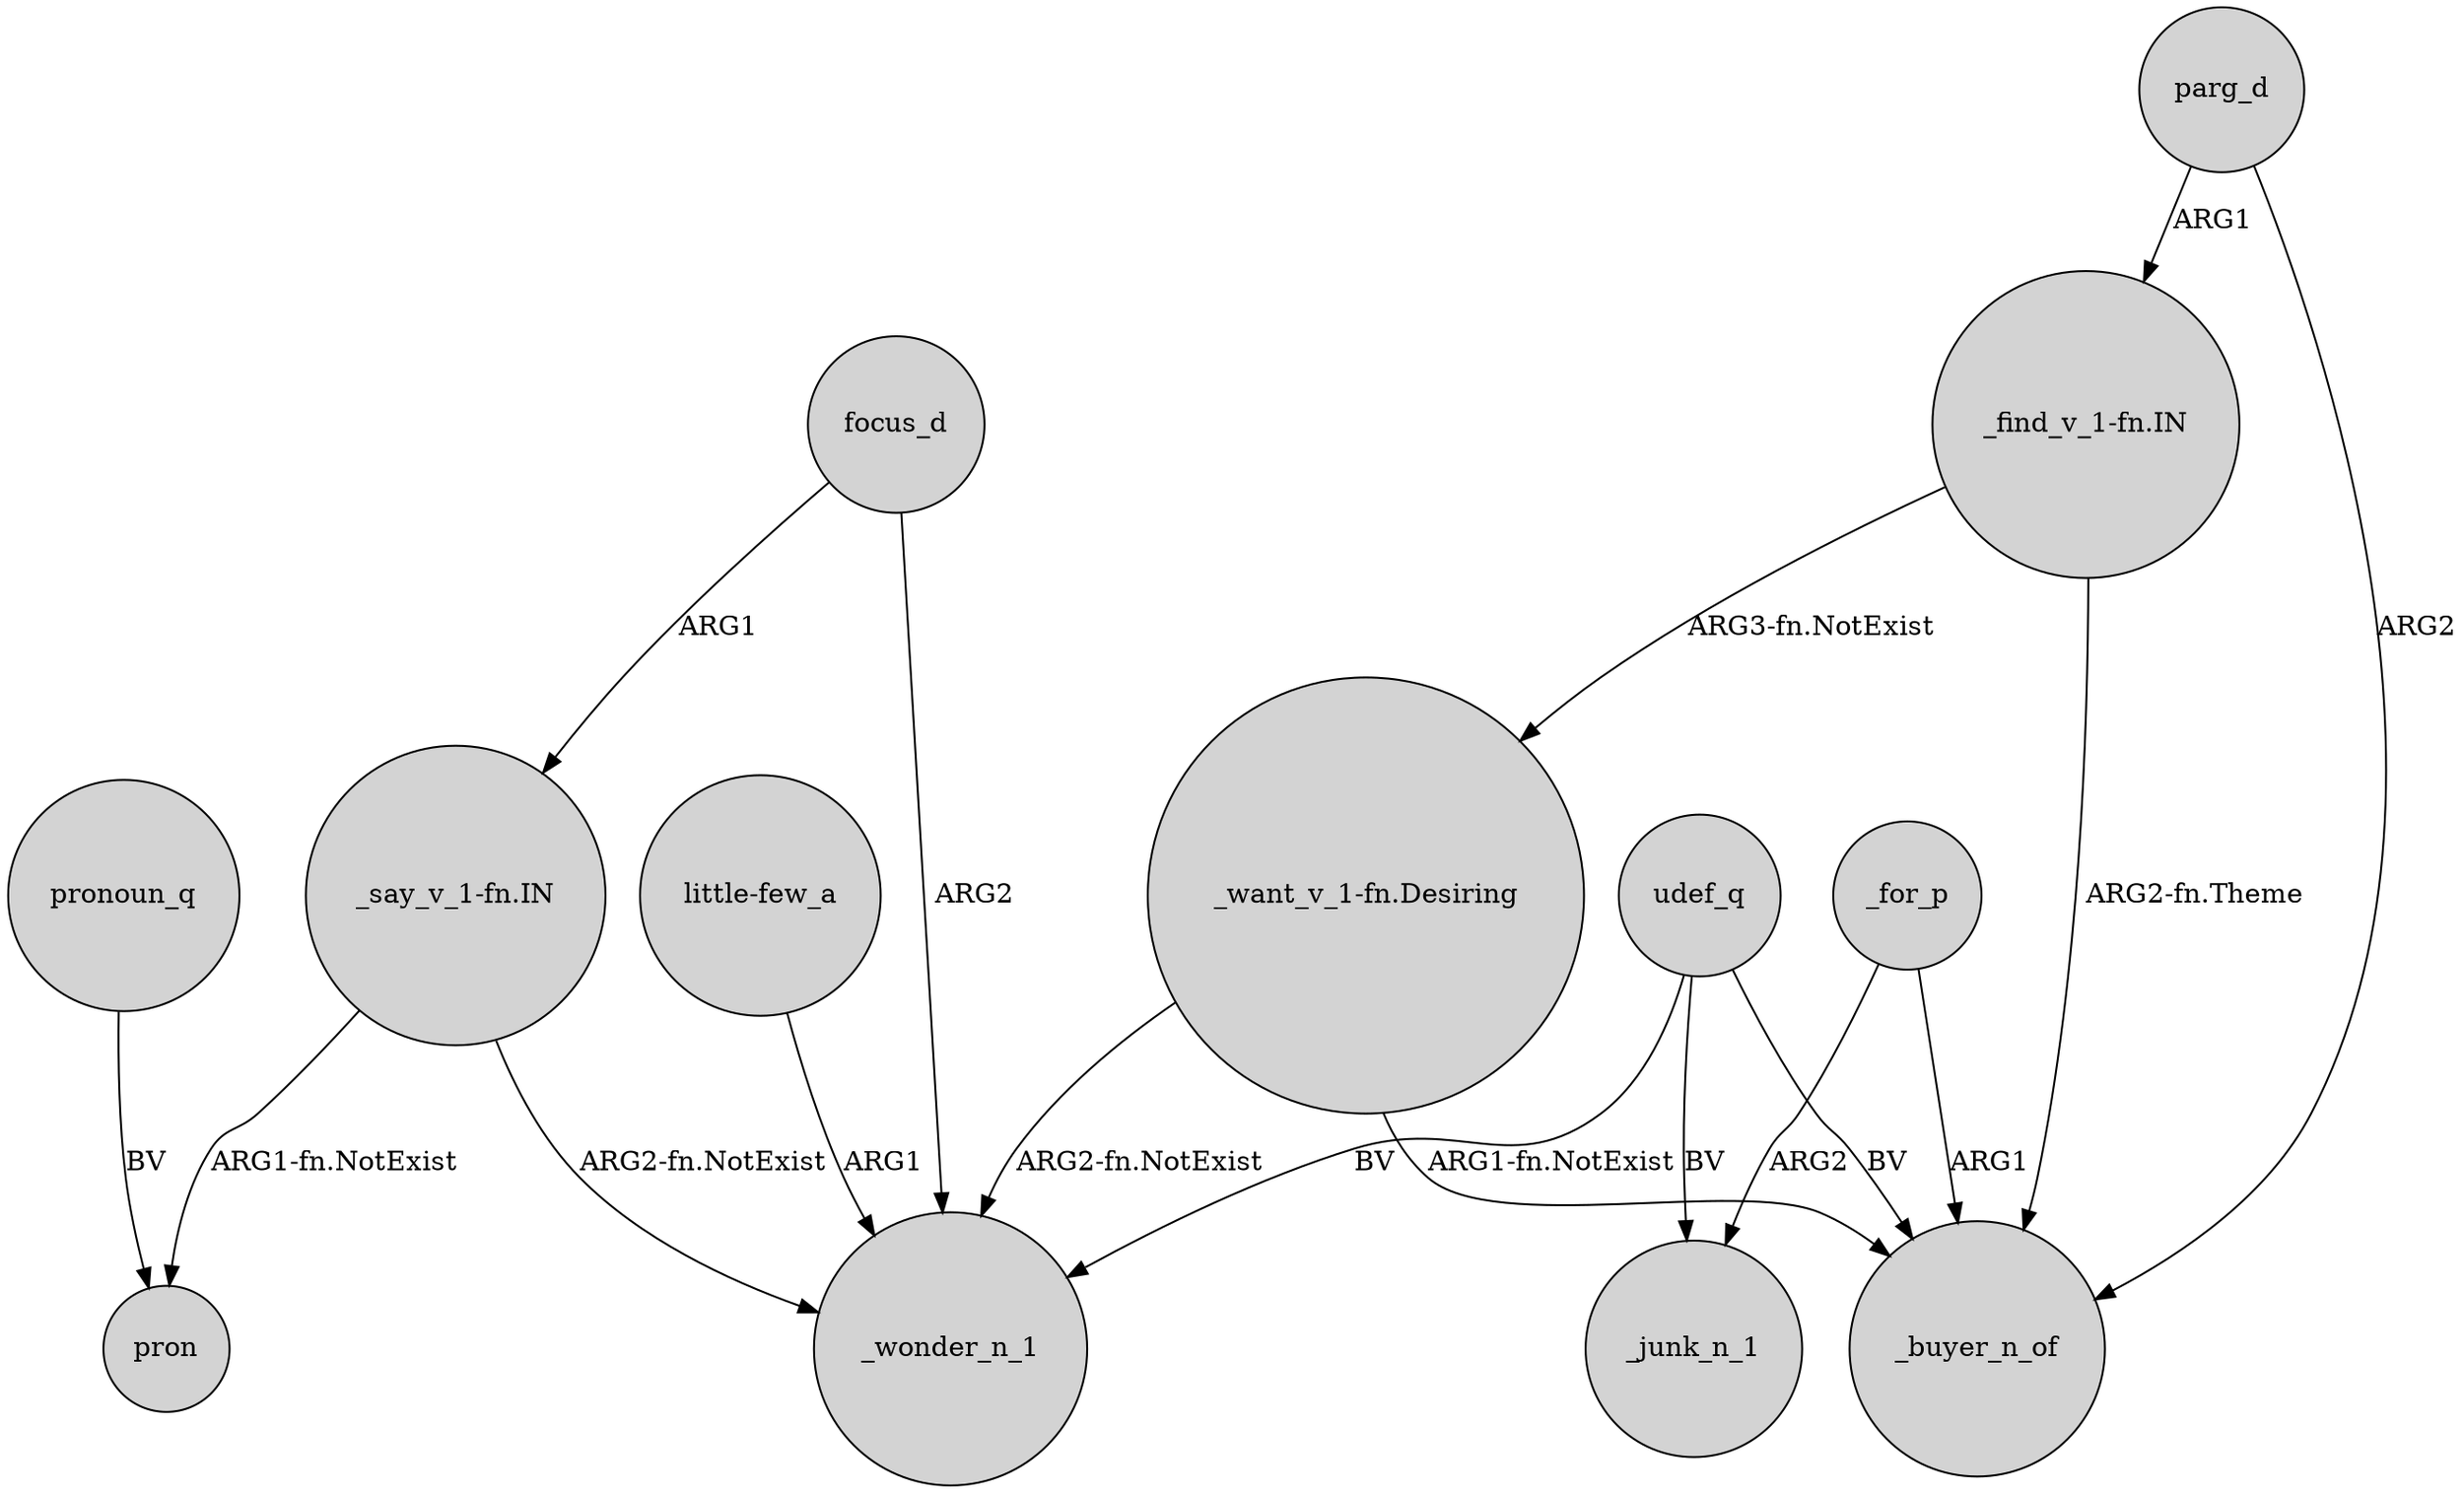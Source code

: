 digraph {
	node [shape=circle style=filled]
	"_want_v_1-fn.Desiring" -> _wonder_n_1 [label="ARG2-fn.NotExist"]
	focus_d -> _wonder_n_1 [label=ARG2]
	"_find_v_1-fn.IN" -> _buyer_n_of [label="ARG2-fn.Theme"]
	focus_d -> "_say_v_1-fn.IN" [label=ARG1]
	_for_p -> _junk_n_1 [label=ARG2]
	"_want_v_1-fn.Desiring" -> _buyer_n_of [label="ARG1-fn.NotExist"]
	pronoun_q -> pron [label=BV]
	"_say_v_1-fn.IN" -> _wonder_n_1 [label="ARG2-fn.NotExist"]
	udef_q -> _wonder_n_1 [label=BV]
	udef_q -> _buyer_n_of [label=BV]
	"_find_v_1-fn.IN" -> "_want_v_1-fn.Desiring" [label="ARG3-fn.NotExist"]
	parg_d -> _buyer_n_of [label=ARG2]
	_for_p -> _buyer_n_of [label=ARG1]
	"_say_v_1-fn.IN" -> pron [label="ARG1-fn.NotExist"]
	parg_d -> "_find_v_1-fn.IN" [label=ARG1]
	udef_q -> _junk_n_1 [label=BV]
	"little-few_a" -> _wonder_n_1 [label=ARG1]
}
